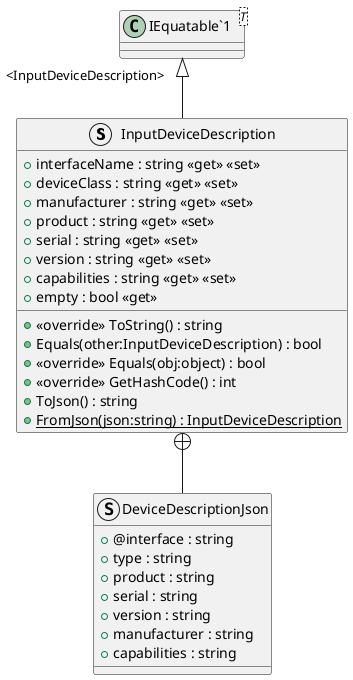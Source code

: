@startuml
struct InputDeviceDescription {
    + interfaceName : string <<get>> <<set>>
    + deviceClass : string <<get>> <<set>>
    + manufacturer : string <<get>> <<set>>
    + product : string <<get>> <<set>>
    + serial : string <<get>> <<set>>
    + version : string <<get>> <<set>>
    + capabilities : string <<get>> <<set>>
    + empty : bool <<get>>
    + <<override>> ToString() : string
    + Equals(other:InputDeviceDescription) : bool
    + <<override>> Equals(obj:object) : bool
    + <<override>> GetHashCode() : int
    + ToJson() : string
    + {static} FromJson(json:string) : InputDeviceDescription
}
class "IEquatable`1"<T> {
}
struct DeviceDescriptionJson {
    + @interface : string
    + type : string
    + product : string
    + serial : string
    + version : string
    + manufacturer : string
    + capabilities : string
}
"IEquatable`1" "<InputDeviceDescription>" <|-- InputDeviceDescription
InputDeviceDescription +-- DeviceDescriptionJson
@enduml
